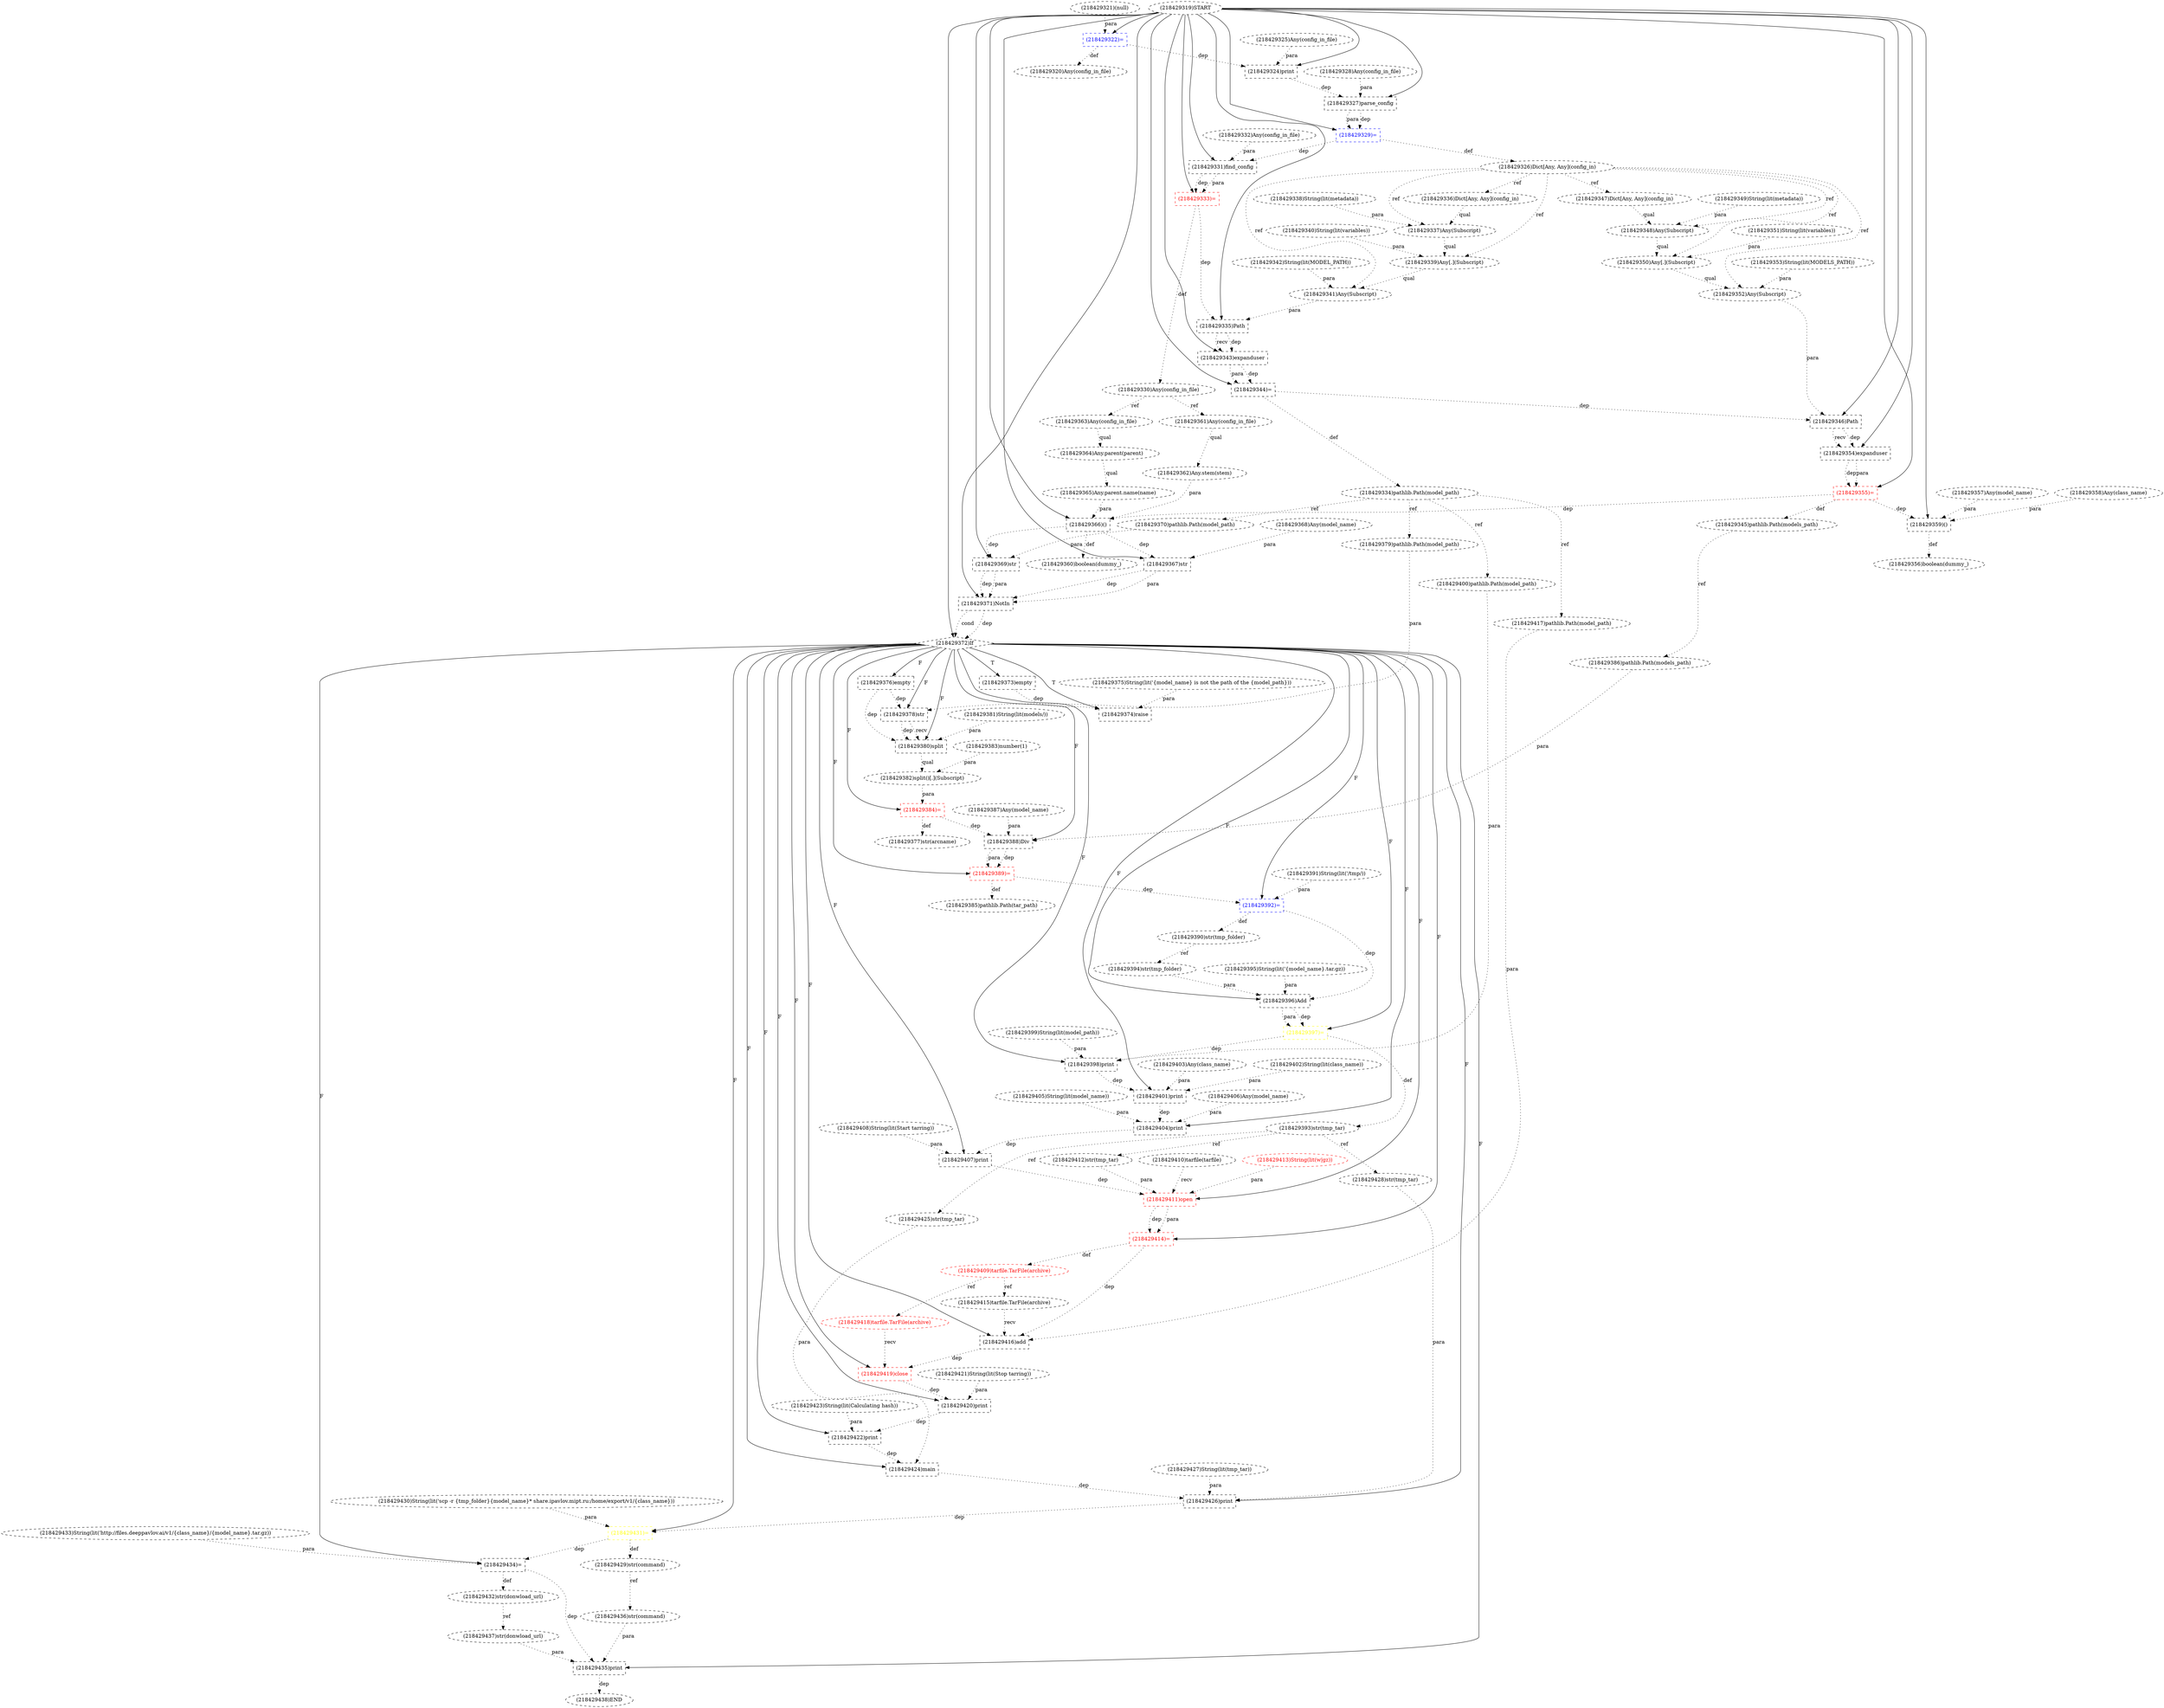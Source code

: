 digraph G {
1 [label="(218429354)expanduser" shape=box style=dashed]
2 [label="(218429338)String(lit(metadata))" shape=ellipse style=dashed]
3 [label="(218429391)String(lit('/tmp/))" shape=ellipse style=dashed]
4 [label="(218429365)Any.parent.name(name)" shape=ellipse style=dashed]
5 [label="(218429437)str(donwload_url)" shape=ellipse style=dashed]
6 [label="(218429405)String(lit(model_name))" shape=ellipse style=dashed]
7 [label="(218429324)print" shape=box style=dashed]
8 [label="(218429357)Any(model_name)" shape=ellipse style=dashed]
9 [label="(218429426)print" shape=box style=dashed]
10 [label="(218429402)String(lit(class_name))" shape=ellipse style=dashed]
11 [label="(218429362)Any.stem(stem)" shape=ellipse style=dashed]
12 [label="(218429398)print" shape=box style=dashed]
13 [label="(218429329)=" shape=box style=dashed color=blue fontcolor=blue]
14 [label="(218429361)Any(config_in_file)" shape=ellipse style=dashed]
15 [label="(218429419)close" shape=box style=dashed color=red fontcolor=red]
16 [label="(218429374)raise" shape=box style=dashed]
17 [label="(218429335)Path" shape=box style=dashed]
18 [label="(218429352)Any(Subscript)" shape=ellipse style=dashed]
19 [label="(218429381)String(lit(models/))" shape=ellipse style=dashed]
20 [label="(218429334)pathlib.Path(model_path)" shape=ellipse style=dashed]
21 [label="(218429345)pathlib.Path(models_path)" shape=ellipse style=dashed]
22 [label="(218429389)=" shape=box style=dashed color=red fontcolor=red]
23 [label="(218429399)String(lit(model_path))" shape=ellipse style=dashed]
24 [label="(218429342)String(lit(MODEL_PATH))" shape=ellipse style=dashed]
25 [label="(218429394)str(tmp_folder)" shape=ellipse style=dashed]
26 [label="(218429331)find_config" shape=box style=dashed]
27 [label="(218429378)str" shape=box style=dashed]
28 [label="(218429363)Any(config_in_file)" shape=ellipse style=dashed]
29 [label="(218429407)print" shape=box style=dashed]
30 [label="(218429355)=" shape=box style=dashed color=red fontcolor=red]
31 [label="(218429369)str" shape=box style=dashed]
32 [label="(218429411)open" shape=box style=dashed color=red fontcolor=red]
33 [label="(218429403)Any(class_name)" shape=ellipse style=dashed]
34 [label="(218429373)empty" shape=box style=dashed]
35 [label="(218429420)print" shape=box style=dashed]
36 [label="(218429430)String(lit('scp -r {tmp_folder}{model_name}* share.ipavlov.mipt.ru:/home/export/v1/{class_name}))" shape=ellipse style=dashed]
37 [label="(218429368)Any(model_name)" shape=ellipse style=dashed]
38 [label="(218429387)Any(model_name)" shape=ellipse style=dashed]
39 [label="(218429433)String(lit('http://files.deeppavlov.ai/v1/{class_name}/{model_name}.tar.gz))" shape=ellipse style=dashed]
40 [label="(218429344)=" shape=box style=dashed color=black fontcolor=black]
41 [label="(218429380)split" shape=box style=dashed]
42 [label="(218429348)Any(Subscript)" shape=ellipse style=dashed]
43 [label="(218429409)tarfile.TarFile(archive)" shape=ellipse style=dashed color=red fontcolor=red]
44 [label="(218429349)String(lit(metadata))" shape=ellipse style=dashed]
45 [label="(218429385)pathlib.Path(tar_path)" shape=ellipse style=dashed]
46 [label="(218429321)(null)" shape=ellipse style=dashed]
47 [label="(218429332)Any(config_in_file)" shape=ellipse style=dashed]
48 [label="(218429425)str(tmp_tar)" shape=ellipse style=dashed]
49 [label="(218429359)()" shape=box style=dashed]
50 [label="(218429404)print" shape=box style=dashed]
51 [label="(218429396)Add" shape=box style=dashed]
52 [label="(218429432)str(donwload_url)" shape=ellipse style=dashed]
53 [label="(218429330)Any(config_in_file)" shape=ellipse style=dashed]
54 [label="(218429379)pathlib.Path(model_path)" shape=ellipse style=dashed]
55 [label="(218429376)empty" shape=box style=dashed]
56 [label="(218429336)Dict[Any, Any](config_in)" shape=ellipse style=dashed]
57 [label="(218429431)=" shape=box style=dashed color=yellow fontcolor=yellow]
58 [label="(218429322)=" shape=box style=dashed color=blue fontcolor=blue]
59 [label="(218429319)START" style=dashed]
60 [label="(218429356)boolean(dummy_)" shape=ellipse style=dashed]
61 [label="(218429358)Any(class_name)" shape=ellipse style=dashed]
62 [label="(218429384)=" shape=box style=dashed color=red fontcolor=red]
63 [label="(218429410)tarfile(tarfile)" shape=ellipse style=dashed]
64 [label="(218429436)str(command)" shape=ellipse style=dashed]
65 [label="(218429429)str(command)" shape=ellipse style=dashed]
66 [label="(218429351)String(lit(variables))" shape=ellipse style=dashed]
67 [label="(218429386)pathlib.Path(models_path)" shape=ellipse style=dashed]
68 [label="(218429320)Any(config_in_file)" shape=ellipse style=dashed]
69 [label="(218429395)String(lit('{model_name}.tar.gz))" shape=ellipse style=dashed]
70 [label="(218429333)=" shape=box style=dashed color=red fontcolor=red]
71 [label="(218429347)Dict[Any, Any](config_in)" shape=ellipse style=dashed]
72 [label="(218429328)Any(config_in_file)" shape=ellipse style=dashed]
73 [label="(218429372)If" shape=diamond style=dashed]
74 [label="(218429326)Dict[Any, Any](config_in)" shape=ellipse style=dashed]
75 [label="(218429388)Div" shape=box style=dashed]
76 [label="(218429370)pathlib.Path(model_path)" shape=ellipse style=dashed]
77 [label="(218429346)Path" shape=box style=dashed]
78 [label="(218429364)Any.parent(parent)" shape=ellipse style=dashed]
79 [label="(218429325)Any(config_in_file)" shape=ellipse style=dashed]
80 [label="(218429353)String(lit(MODELS_PATH))" shape=ellipse style=dashed]
81 [label="(218429375)String(lit('{model_name} is not the path of the {model_path}))" shape=ellipse style=dashed]
82 [label="(218429423)String(lit(Calculating hash))" shape=ellipse style=dashed]
83 [label="(218429412)str(tmp_tar)" shape=ellipse style=dashed]
84 [label="(218429383)number(1)" shape=ellipse style=dashed]
85 [label="(218429367)str" shape=box style=dashed]
86 [label="(218429416)add" shape=box style=dashed]
87 [label="(218429366)()" shape=box style=dashed]
88 [label="(218429360)boolean(dummy_)" shape=ellipse style=dashed]
89 [label="(218429422)print" shape=box style=dashed]
90 [label="(218429406)Any(model_name)" shape=ellipse style=dashed]
91 [label="(218429339)Any[.](Subscript)" shape=ellipse style=dashed]
92 [label="(218429401)print" shape=box style=dashed]
93 [label="(218429415)tarfile.TarFile(archive)" shape=ellipse style=dashed]
94 [label="(218429435)print" shape=box style=dashed]
95 [label="(218429438)END" style=dashed]
96 [label="(218429400)pathlib.Path(model_path)" shape=ellipse style=dashed]
97 [label="(218429424)main" shape=box style=dashed]
98 [label="(218429390)str(tmp_folder)" shape=ellipse style=dashed]
99 [label="(218429413)String(lit(w|gz))" shape=ellipse style=dashed color=red fontcolor=red]
100 [label="(218429418)tarfile.TarFile(archive)" shape=ellipse style=dashed color=red fontcolor=red]
101 [label="(218429427)String(lit(tmp_tar))" shape=ellipse style=dashed]
102 [label="(218429340)String(lit(variables))" shape=ellipse style=dashed]
103 [label="(218429393)str(tmp_tar)" shape=ellipse style=dashed]
104 [label="(218429428)str(tmp_tar)" shape=ellipse style=dashed]
105 [label="(218429434)=" shape=box style=dashed color=black fontcolor=black]
106 [label="(218429397)=" shape=box style=dashed color=yellow fontcolor=yellow]
107 [label="(218429421)String(lit(Stop tarring))" shape=ellipse style=dashed]
108 [label="(218429408)String(lit(Start tarring))" shape=ellipse style=dashed]
109 [label="(218429327)parse_config" shape=box style=dashed]
110 [label="(218429350)Any[.](Subscript)" shape=ellipse style=dashed]
111 [label="(218429382)split()[.](Subscript)" shape=ellipse style=dashed]
112 [label="(218429392)=" shape=box style=dashed color=blue fontcolor=blue]
113 [label="(218429371)NotIn" shape=box style=dashed]
114 [label="(218429337)Any(Subscript)" shape=ellipse style=dashed]
115 [label="(218429377)str(arcname)" shape=ellipse style=dashed]
116 [label="(218429343)expanduser" shape=box style=dashed]
117 [label="(218429341)Any(Subscript)" shape=ellipse style=dashed]
118 [label="(218429417)pathlib.Path(model_path)" shape=ellipse style=dashed]
119 [label="(218429414)=" shape=box style=dashed color=red fontcolor=red]
59 -> 1 [label="" style=solid];
77 -> 1 [label="dep" style=dotted];
77 -> 1 [label="recv" style=dotted];
78 -> 4 [label="qual" style=dotted];
52 -> 5 [label="ref" style=dotted];
59 -> 7 [label="" style=solid];
79 -> 7 [label="para" style=dotted];
58 -> 7 [label="dep" style=dotted];
73 -> 9 [label="F"];
101 -> 9 [label="para" style=dotted];
104 -> 9 [label="para" style=dotted];
97 -> 9 [label="dep" style=dotted];
14 -> 11 [label="qual" style=dotted];
73 -> 12 [label="F"];
23 -> 12 [label="para" style=dotted];
96 -> 12 [label="para" style=dotted];
106 -> 12 [label="dep" style=dotted];
59 -> 13 [label="" style=solid];
109 -> 13 [label="dep" style=dotted];
109 -> 13 [label="para" style=dotted];
53 -> 14 [label="ref" style=dotted];
73 -> 15 [label="F"];
100 -> 15 [label="recv" style=dotted];
86 -> 15 [label="dep" style=dotted];
73 -> 16 [label="T"];
81 -> 16 [label="para" style=dotted];
34 -> 16 [label="dep" style=dotted];
59 -> 17 [label="" style=solid];
117 -> 17 [label="para" style=dotted];
70 -> 17 [label="dep" style=dotted];
110 -> 18 [label="qual" style=dotted];
80 -> 18 [label="para" style=dotted];
74 -> 18 [label="ref" style=dotted];
40 -> 20 [label="def" style=dotted];
30 -> 21 [label="def" style=dotted];
73 -> 22 [label="F"];
75 -> 22 [label="dep" style=dotted];
75 -> 22 [label="para" style=dotted];
98 -> 25 [label="ref" style=dotted];
59 -> 26 [label="" style=solid];
47 -> 26 [label="para" style=dotted];
13 -> 26 [label="dep" style=dotted];
73 -> 27 [label="F"];
54 -> 27 [label="para" style=dotted];
55 -> 27 [label="dep" style=dotted];
53 -> 28 [label="ref" style=dotted];
73 -> 29 [label="F"];
108 -> 29 [label="para" style=dotted];
50 -> 29 [label="dep" style=dotted];
59 -> 30 [label="" style=solid];
1 -> 30 [label="dep" style=dotted];
1 -> 30 [label="para" style=dotted];
59 -> 31 [label="" style=solid];
76 -> 31 [label="para" style=dotted];
87 -> 31 [label="dep" style=dotted];
73 -> 32 [label="F"];
63 -> 32 [label="recv" style=dotted];
83 -> 32 [label="para" style=dotted];
99 -> 32 [label="para" style=dotted];
29 -> 32 [label="dep" style=dotted];
73 -> 34 [label="T"];
73 -> 35 [label="F"];
107 -> 35 [label="para" style=dotted];
15 -> 35 [label="dep" style=dotted];
59 -> 40 [label="" style=solid];
116 -> 40 [label="dep" style=dotted];
116 -> 40 [label="para" style=dotted];
73 -> 41 [label="F"];
27 -> 41 [label="dep" style=dotted];
27 -> 41 [label="recv" style=dotted];
19 -> 41 [label="para" style=dotted];
55 -> 41 [label="dep" style=dotted];
71 -> 42 [label="qual" style=dotted];
44 -> 42 [label="para" style=dotted];
74 -> 42 [label="ref" style=dotted];
119 -> 43 [label="def" style=dotted];
22 -> 45 [label="def" style=dotted];
103 -> 48 [label="ref" style=dotted];
59 -> 49 [label="" style=solid];
8 -> 49 [label="para" style=dotted];
61 -> 49 [label="para" style=dotted];
30 -> 49 [label="dep" style=dotted];
73 -> 50 [label="F"];
6 -> 50 [label="para" style=dotted];
90 -> 50 [label="para" style=dotted];
92 -> 50 [label="dep" style=dotted];
73 -> 51 [label="F"];
25 -> 51 [label="para" style=dotted];
69 -> 51 [label="para" style=dotted];
112 -> 51 [label="dep" style=dotted];
105 -> 52 [label="def" style=dotted];
70 -> 53 [label="def" style=dotted];
20 -> 54 [label="ref" style=dotted];
73 -> 55 [label="F"];
74 -> 56 [label="ref" style=dotted];
73 -> 57 [label="F"];
36 -> 57 [label="para" style=dotted];
9 -> 57 [label="dep" style=dotted];
59 -> 58 [label="" style=solid];
46 -> 58 [label="para" style=dotted];
49 -> 60 [label="def" style=dotted];
73 -> 62 [label="F"];
111 -> 62 [label="para" style=dotted];
65 -> 64 [label="ref" style=dotted];
57 -> 65 [label="def" style=dotted];
21 -> 67 [label="ref" style=dotted];
58 -> 68 [label="def" style=dotted];
59 -> 70 [label="" style=solid];
26 -> 70 [label="dep" style=dotted];
26 -> 70 [label="para" style=dotted];
74 -> 71 [label="ref" style=dotted];
59 -> 73 [label="" style=solid];
113 -> 73 [label="dep" style=dotted];
113 -> 73 [label="cond" style=dotted];
13 -> 74 [label="def" style=dotted];
73 -> 75 [label="F"];
67 -> 75 [label="para" style=dotted];
38 -> 75 [label="para" style=dotted];
62 -> 75 [label="dep" style=dotted];
20 -> 76 [label="ref" style=dotted];
59 -> 77 [label="" style=solid];
18 -> 77 [label="para" style=dotted];
40 -> 77 [label="dep" style=dotted];
28 -> 78 [label="qual" style=dotted];
103 -> 83 [label="ref" style=dotted];
59 -> 85 [label="" style=solid];
37 -> 85 [label="para" style=dotted];
87 -> 85 [label="dep" style=dotted];
73 -> 86 [label="F"];
93 -> 86 [label="recv" style=dotted];
118 -> 86 [label="para" style=dotted];
119 -> 86 [label="dep" style=dotted];
59 -> 87 [label="" style=solid];
11 -> 87 [label="para" style=dotted];
4 -> 87 [label="para" style=dotted];
30 -> 87 [label="dep" style=dotted];
87 -> 88 [label="def" style=dotted];
73 -> 89 [label="F"];
82 -> 89 [label="para" style=dotted];
35 -> 89 [label="dep" style=dotted];
114 -> 91 [label="qual" style=dotted];
102 -> 91 [label="para" style=dotted];
74 -> 91 [label="ref" style=dotted];
73 -> 92 [label="F"];
10 -> 92 [label="para" style=dotted];
33 -> 92 [label="para" style=dotted];
12 -> 92 [label="dep" style=dotted];
43 -> 93 [label="ref" style=dotted];
73 -> 94 [label="F"];
64 -> 94 [label="para" style=dotted];
5 -> 94 [label="para" style=dotted];
105 -> 94 [label="dep" style=dotted];
94 -> 95 [label="dep" style=dotted];
20 -> 96 [label="ref" style=dotted];
73 -> 97 [label="F"];
48 -> 97 [label="para" style=dotted];
89 -> 97 [label="dep" style=dotted];
112 -> 98 [label="def" style=dotted];
43 -> 100 [label="ref" style=dotted];
106 -> 103 [label="def" style=dotted];
103 -> 104 [label="ref" style=dotted];
73 -> 105 [label="F"];
39 -> 105 [label="para" style=dotted];
57 -> 105 [label="dep" style=dotted];
73 -> 106 [label="F"];
51 -> 106 [label="dep" style=dotted];
51 -> 106 [label="para" style=dotted];
59 -> 109 [label="" style=solid];
72 -> 109 [label="para" style=dotted];
7 -> 109 [label="dep" style=dotted];
42 -> 110 [label="qual" style=dotted];
66 -> 110 [label="para" style=dotted];
74 -> 110 [label="ref" style=dotted];
41 -> 111 [label="qual" style=dotted];
84 -> 111 [label="para" style=dotted];
73 -> 112 [label="F"];
3 -> 112 [label="para" style=dotted];
22 -> 112 [label="dep" style=dotted];
59 -> 113 [label="" style=solid];
85 -> 113 [label="dep" style=dotted];
85 -> 113 [label="para" style=dotted];
31 -> 113 [label="dep" style=dotted];
31 -> 113 [label="para" style=dotted];
56 -> 114 [label="qual" style=dotted];
2 -> 114 [label="para" style=dotted];
74 -> 114 [label="ref" style=dotted];
62 -> 115 [label="def" style=dotted];
59 -> 116 [label="" style=solid];
17 -> 116 [label="dep" style=dotted];
17 -> 116 [label="recv" style=dotted];
91 -> 117 [label="qual" style=dotted];
24 -> 117 [label="para" style=dotted];
74 -> 117 [label="ref" style=dotted];
20 -> 118 [label="ref" style=dotted];
73 -> 119 [label="F"];
32 -> 119 [label="dep" style=dotted];
32 -> 119 [label="para" style=dotted];
}